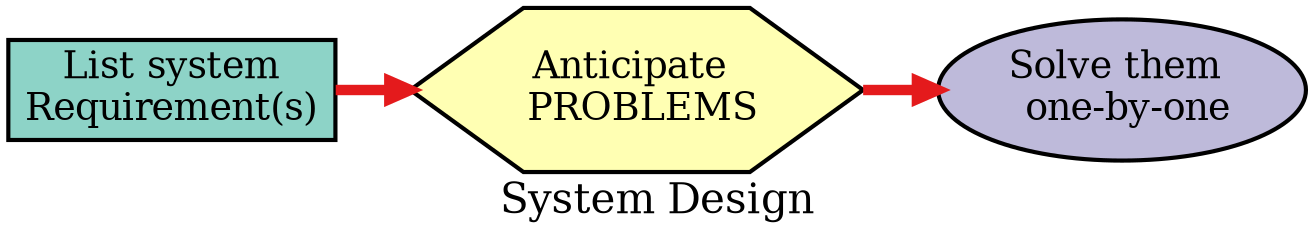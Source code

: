 digraph structs {
  graph [fontsize=20 overlap=false label="System Design"
    bgcolor=transparent
    rankdir = "LR"
  ]

  node [fontsize=18 colorscheme=set312, style=filled penwidth=2]
  edge [
    // style="tapered"
    // style=bold
    colorscheme=set19
    penwidth=5
    // arrowhead=none
  ]

  1 [fillcolor=1 label="List system\nRequirement(s)" shape=box]
  2 [fillcolor=2 label="Anticipate \n PROBLEMS" shape=polygon sides=6]
  3 [fillcolor=3 label="Solve them \n one-by-one"]

  edge [color=1]
  1 -> 2 -> 3


}
